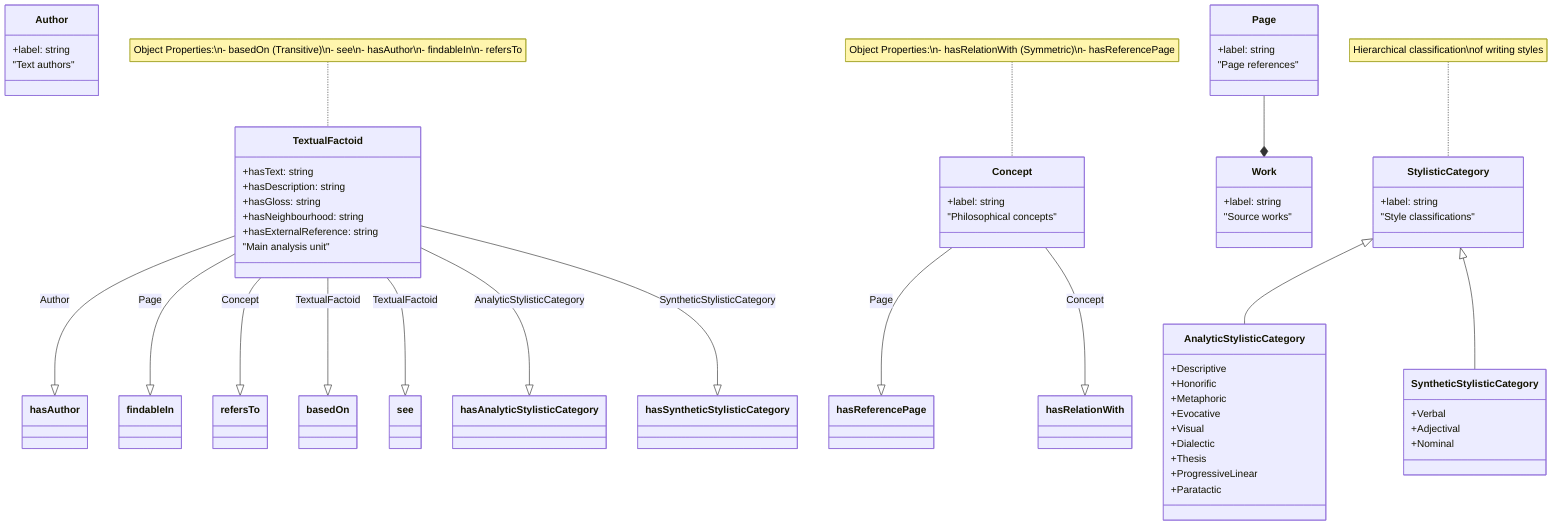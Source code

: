 classDiagram
    %% Core Classes
    class TextualFactoid {
        +hasText: string
        +hasDescription: string
        +hasGloss: string
        +hasNeighbourhood: string
        +hasExternalReference: string
    }
    
    class Concept {
        +label: string
    }
    
    class Author {
        +label: string
    }
    
    class Page {
        +label: string
    }
    
    class Work {
        +label: string
    }

    %% Style Categories
    class StylisticCategory {
        +label: string
    }
    
    class AnalyticStylisticCategory {
        +Descriptive
        +Honorific
        +Metaphoric
        +Evocative
        +Visual
        +Dialectic
        +Thesis
        +ProgressiveLinear
        +Paratactic
    }
    
    class SyntheticStylisticCategory {
        +Verbal
        +Adjectival
        +Nominal
    }

    %% Relationships
    TextualFactoid --|> hasAuthor : Author
    TextualFactoid --|> findableIn : Page
    TextualFactoid --|> refersTo : Concept
    TextualFactoid --|> basedOn : TextualFactoid
    TextualFactoid --|> see : TextualFactoid
    TextualFactoid --|> hasAnalyticStylisticCategory : AnalyticStylisticCategory
    TextualFactoid --|> hasSyntheticStylisticCategory : SyntheticStylisticCategory
    
    Concept --|> hasReferencePage : Page
    Concept --|> hasRelationWith : Concept
    
    Page --* Work
    
    StylisticCategory <|-- AnalyticStylisticCategory
    StylisticCategory <|-- SyntheticStylisticCategory

    %% Property Characteristics Notes
    note for TextualFactoid "Object Properties:\n- basedOn (Transitive)\n- see\n- hasAuthor\n- findableIn\n- refersTo"
    note for Concept "Object Properties:\n- hasRelationWith (Symmetric)\n- hasReferencePage"
    note for StylisticCategory "Hierarchical classification\nof writing styles"

    %% Class Annotations
    TextualFactoid : "Main analysis unit"
    Concept : "Philosophical concepts"
    Author : "Text authors"
    Page : "Page references"
    Work : "Source works"
    StylisticCategory : "Style classifications"